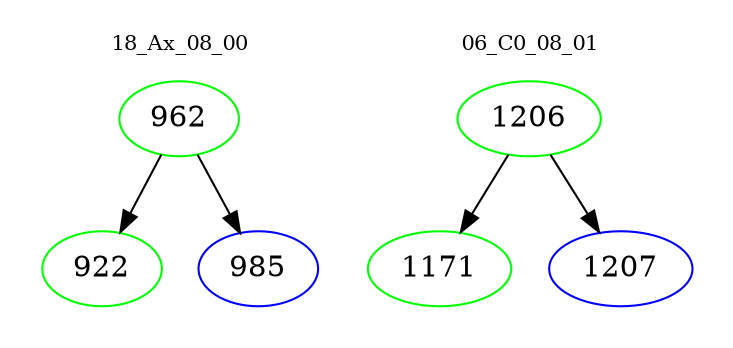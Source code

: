 digraph{
subgraph cluster_0 {
color = white
label = "18_Ax_08_00";
fontsize=10;
T0_962 [label="962", color="green"]
T0_962 -> T0_922 [color="black"]
T0_922 [label="922", color="green"]
T0_962 -> T0_985 [color="black"]
T0_985 [label="985", color="blue"]
}
subgraph cluster_1 {
color = white
label = "06_C0_08_01";
fontsize=10;
T1_1206 [label="1206", color="green"]
T1_1206 -> T1_1171 [color="black"]
T1_1171 [label="1171", color="green"]
T1_1206 -> T1_1207 [color="black"]
T1_1207 [label="1207", color="blue"]
}
}
